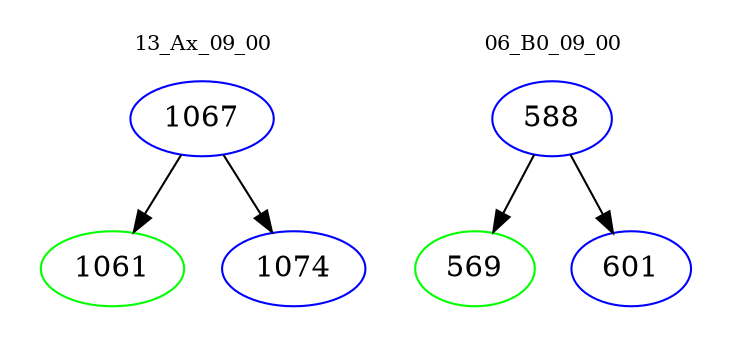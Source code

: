 digraph{
subgraph cluster_0 {
color = white
label = "13_Ax_09_00";
fontsize=10;
T0_1067 [label="1067", color="blue"]
T0_1067 -> T0_1061 [color="black"]
T0_1061 [label="1061", color="green"]
T0_1067 -> T0_1074 [color="black"]
T0_1074 [label="1074", color="blue"]
}
subgraph cluster_1 {
color = white
label = "06_B0_09_00";
fontsize=10;
T1_588 [label="588", color="blue"]
T1_588 -> T1_569 [color="black"]
T1_569 [label="569", color="green"]
T1_588 -> T1_601 [color="black"]
T1_601 [label="601", color="blue"]
}
}
